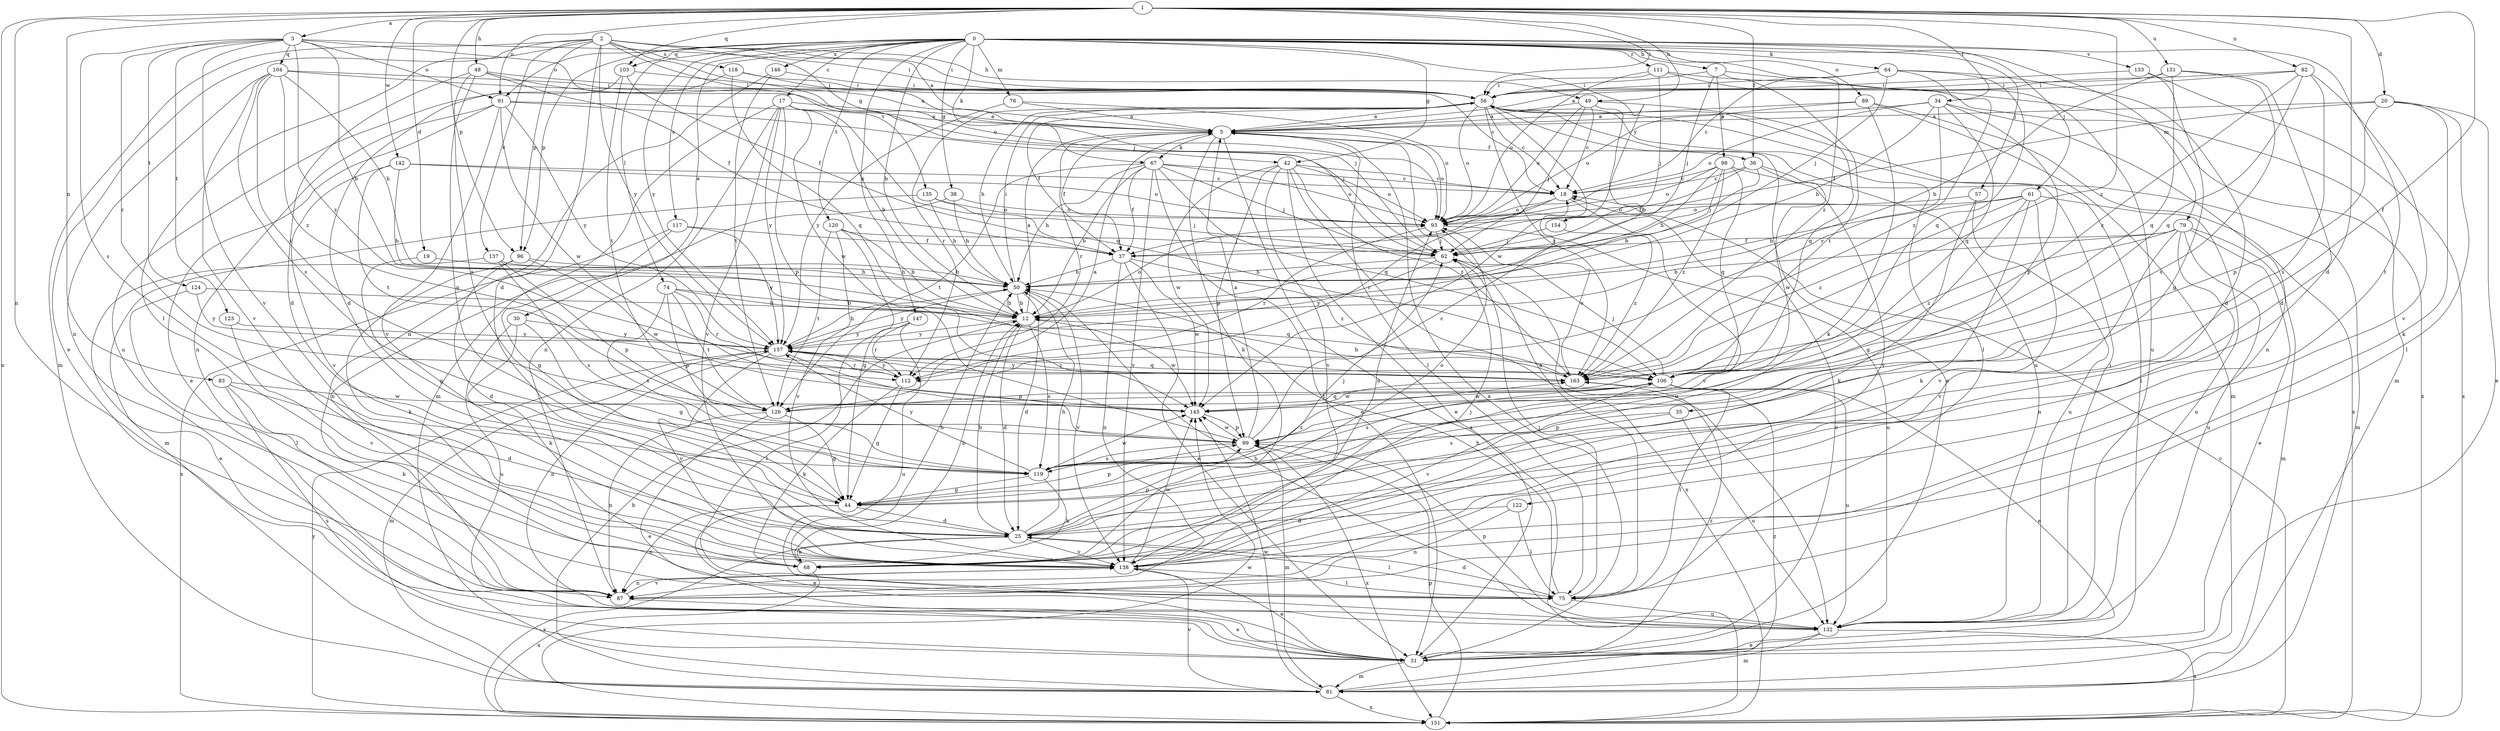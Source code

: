 strict digraph  {
0;
1;
2;
3;
5;
7;
12;
17;
18;
19;
20;
25;
30;
31;
34;
35;
36;
37;
38;
42;
44;
48;
49;
50;
56;
57;
61;
62;
64;
67;
68;
74;
75;
76;
79;
81;
82;
83;
87;
89;
91;
93;
96;
98;
99;
103;
104;
106;
111;
112;
117;
118;
119;
120;
122;
123;
124;
126;
131;
132;
133;
135;
137;
138;
142;
145;
146;
147;
151;
154;
157;
163;
0 -> 7  [label=b];
0 -> 12  [label=b];
0 -> 17  [label=c];
0 -> 30  [label=e];
0 -> 38  [label=g];
0 -> 42  [label=g];
0 -> 57  [label=j];
0 -> 61  [label=j];
0 -> 64  [label=k];
0 -> 67  [label=k];
0 -> 74  [label=l];
0 -> 76  [label=m];
0 -> 79  [label=m];
0 -> 89  [label=o];
0 -> 91  [label=o];
0 -> 96  [label=p];
0 -> 103  [label=q];
0 -> 111  [label=r];
0 -> 117  [label=s];
0 -> 120  [label=t];
0 -> 122  [label=t];
0 -> 133  [label=v];
0 -> 146  [label=x];
0 -> 147  [label=x];
0 -> 154  [label=y];
0 -> 157  [label=y];
0 -> 163  [label=z];
1 -> 3  [label=a];
1 -> 19  [label=d];
1 -> 20  [label=d];
1 -> 25  [label=d];
1 -> 34  [label=f];
1 -> 35  [label=f];
1 -> 36  [label=f];
1 -> 48  [label=h];
1 -> 49  [label=h];
1 -> 56  [label=i];
1 -> 82  [label=n];
1 -> 83  [label=n];
1 -> 87  [label=n];
1 -> 91  [label=o];
1 -> 96  [label=p];
1 -> 103  [label=q];
1 -> 131  [label=u];
1 -> 142  [label=w];
1 -> 151  [label=x];
1 -> 163  [label=z];
2 -> 5  [label=a];
2 -> 25  [label=d];
2 -> 31  [label=e];
2 -> 42  [label=g];
2 -> 49  [label=h];
2 -> 56  [label=i];
2 -> 62  [label=j];
2 -> 75  [label=l];
2 -> 81  [label=m];
2 -> 96  [label=p];
2 -> 118  [label=s];
2 -> 135  [label=v];
2 -> 137  [label=v];
2 -> 157  [label=y];
3 -> 12  [label=b];
3 -> 56  [label=i];
3 -> 91  [label=o];
3 -> 93  [label=o];
3 -> 104  [label=q];
3 -> 112  [label=r];
3 -> 119  [label=s];
3 -> 123  [label=t];
3 -> 124  [label=t];
3 -> 138  [label=v];
3 -> 163  [label=z];
5 -> 36  [label=f];
5 -> 37  [label=f];
5 -> 67  [label=k];
5 -> 68  [label=k];
5 -> 75  [label=l];
5 -> 93  [label=o];
5 -> 112  [label=r];
5 -> 151  [label=x];
7 -> 56  [label=i];
7 -> 62  [label=j];
7 -> 98  [label=p];
7 -> 126  [label=t];
7 -> 132  [label=u];
12 -> 5  [label=a];
12 -> 25  [label=d];
12 -> 50  [label=h];
12 -> 93  [label=o];
12 -> 119  [label=s];
12 -> 145  [label=w];
12 -> 157  [label=y];
17 -> 5  [label=a];
17 -> 12  [label=b];
17 -> 81  [label=m];
17 -> 87  [label=n];
17 -> 99  [label=p];
17 -> 106  [label=q];
17 -> 138  [label=v];
17 -> 145  [label=w];
17 -> 157  [label=y];
18 -> 93  [label=o];
18 -> 112  [label=r];
18 -> 138  [label=v];
19 -> 44  [label=g];
19 -> 50  [label=h];
20 -> 5  [label=a];
20 -> 31  [label=e];
20 -> 37  [label=f];
20 -> 68  [label=k];
20 -> 75  [label=l];
20 -> 99  [label=p];
25 -> 12  [label=b];
25 -> 50  [label=h];
25 -> 68  [label=k];
25 -> 75  [label=l];
25 -> 93  [label=o];
25 -> 99  [label=p];
25 -> 138  [label=v];
25 -> 151  [label=x];
30 -> 44  [label=g];
30 -> 68  [label=k];
30 -> 132  [label=u];
30 -> 157  [label=y];
31 -> 5  [label=a];
31 -> 18  [label=c];
31 -> 56  [label=i];
31 -> 81  [label=m];
31 -> 163  [label=z];
34 -> 5  [label=a];
34 -> 50  [label=h];
34 -> 87  [label=n];
34 -> 93  [label=o];
34 -> 99  [label=p];
34 -> 106  [label=q];
34 -> 112  [label=r];
35 -> 99  [label=p];
35 -> 119  [label=s];
35 -> 132  [label=u];
36 -> 18  [label=c];
36 -> 37  [label=f];
36 -> 62  [label=j];
36 -> 81  [label=m];
36 -> 145  [label=w];
37 -> 31  [label=e];
37 -> 50  [label=h];
37 -> 87  [label=n];
37 -> 145  [label=w];
37 -> 163  [label=z];
38 -> 50  [label=h];
38 -> 87  [label=n];
38 -> 93  [label=o];
42 -> 18  [label=c];
42 -> 31  [label=e];
42 -> 93  [label=o];
42 -> 99  [label=p];
42 -> 132  [label=u];
42 -> 138  [label=v];
42 -> 145  [label=w];
42 -> 163  [label=z];
44 -> 25  [label=d];
44 -> 31  [label=e];
44 -> 62  [label=j];
44 -> 87  [label=n];
44 -> 93  [label=o];
44 -> 99  [label=p];
48 -> 5  [label=a];
48 -> 25  [label=d];
48 -> 37  [label=f];
48 -> 44  [label=g];
48 -> 56  [label=i];
48 -> 119  [label=s];
49 -> 5  [label=a];
49 -> 12  [label=b];
49 -> 18  [label=c];
49 -> 62  [label=j];
49 -> 93  [label=o];
49 -> 106  [label=q];
50 -> 12  [label=b];
50 -> 25  [label=d];
50 -> 56  [label=i];
50 -> 138  [label=v];
50 -> 157  [label=y];
56 -> 5  [label=a];
56 -> 18  [label=c];
56 -> 31  [label=e];
56 -> 37  [label=f];
56 -> 50  [label=h];
56 -> 75  [label=l];
56 -> 93  [label=o];
56 -> 112  [label=r];
56 -> 132  [label=u];
56 -> 145  [label=w];
56 -> 163  [label=z];
57 -> 68  [label=k];
57 -> 93  [label=o];
57 -> 132  [label=u];
61 -> 44  [label=g];
61 -> 50  [label=h];
61 -> 68  [label=k];
61 -> 93  [label=o];
61 -> 132  [label=u];
61 -> 138  [label=v];
61 -> 163  [label=z];
62 -> 50  [label=h];
62 -> 151  [label=x];
62 -> 157  [label=y];
64 -> 18  [label=c];
64 -> 25  [label=d];
64 -> 56  [label=i];
64 -> 62  [label=j];
64 -> 106  [label=q];
64 -> 163  [label=z];
67 -> 12  [label=b];
67 -> 18  [label=c];
67 -> 31  [label=e];
67 -> 37  [label=f];
67 -> 50  [label=h];
67 -> 62  [label=j];
67 -> 93  [label=o];
67 -> 106  [label=q];
67 -> 126  [label=t];
67 -> 138  [label=v];
68 -> 12  [label=b];
68 -> 50  [label=h];
68 -> 62  [label=j];
68 -> 151  [label=x];
74 -> 12  [label=b];
74 -> 99  [label=p];
74 -> 106  [label=q];
74 -> 112  [label=r];
74 -> 119  [label=s];
74 -> 126  [label=t];
75 -> 5  [label=a];
75 -> 25  [label=d];
75 -> 50  [label=h];
75 -> 62  [label=j];
75 -> 132  [label=u];
76 -> 5  [label=a];
76 -> 93  [label=o];
76 -> 157  [label=y];
79 -> 12  [label=b];
79 -> 31  [label=e];
79 -> 37  [label=f];
79 -> 81  [label=m];
79 -> 87  [label=n];
79 -> 132  [label=u];
79 -> 138  [label=v];
79 -> 163  [label=z];
81 -> 12  [label=b];
81 -> 138  [label=v];
81 -> 145  [label=w];
81 -> 151  [label=x];
81 -> 163  [label=z];
82 -> 5  [label=a];
82 -> 56  [label=i];
82 -> 106  [label=q];
82 -> 119  [label=s];
82 -> 138  [label=v];
82 -> 163  [label=z];
83 -> 25  [label=d];
83 -> 31  [label=s];
83 -> 68  [label=k];
83 -> 145  [label=w];
87 -> 31  [label=e];
87 -> 138  [label=v];
89 -> 5  [label=a];
89 -> 68  [label=k];
89 -> 81  [label=m];
89 -> 93  [label=o];
89 -> 151  [label=x];
91 -> 5  [label=a];
91 -> 31  [label=e];
91 -> 62  [label=j];
91 -> 87  [label=n];
91 -> 138  [label=v];
91 -> 145  [label=w];
91 -> 157  [label=y];
93 -> 62  [label=j];
93 -> 112  [label=r];
93 -> 132  [label=u];
96 -> 25  [label=d];
96 -> 50  [label=h];
96 -> 68  [label=k];
96 -> 145  [label=w];
98 -> 12  [label=b];
98 -> 18  [label=c];
98 -> 50  [label=h];
98 -> 93  [label=o];
98 -> 106  [label=q];
98 -> 138  [label=v];
98 -> 163  [label=z];
99 -> 5  [label=a];
99 -> 18  [label=c];
99 -> 81  [label=m];
99 -> 119  [label=s];
99 -> 145  [label=w];
99 -> 151  [label=x];
103 -> 25  [label=d];
103 -> 37  [label=f];
103 -> 56  [label=i];
103 -> 126  [label=t];
104 -> 18  [label=c];
104 -> 50  [label=h];
104 -> 56  [label=i];
104 -> 87  [label=n];
104 -> 119  [label=s];
104 -> 126  [label=t];
104 -> 138  [label=v];
104 -> 163  [label=z];
106 -> 31  [label=e];
106 -> 62  [label=j];
106 -> 75  [label=l];
106 -> 119  [label=s];
106 -> 126  [label=t];
106 -> 132  [label=u];
106 -> 138  [label=v];
106 -> 145  [label=w];
111 -> 56  [label=i];
111 -> 62  [label=j];
111 -> 81  [label=m];
111 -> 93  [label=o];
111 -> 151  [label=x];
112 -> 44  [label=g];
112 -> 68  [label=k];
112 -> 157  [label=y];
117 -> 37  [label=f];
117 -> 44  [label=g];
117 -> 151  [label=x];
117 -> 157  [label=y];
118 -> 56  [label=i];
118 -> 62  [label=j];
118 -> 106  [label=q];
118 -> 132  [label=u];
119 -> 44  [label=g];
119 -> 68  [label=k];
119 -> 145  [label=w];
119 -> 157  [label=y];
119 -> 163  [label=z];
120 -> 12  [label=b];
120 -> 44  [label=g];
120 -> 62  [label=j];
120 -> 126  [label=t];
120 -> 138  [label=v];
122 -> 25  [label=d];
122 -> 75  [label=l];
122 -> 87  [label=n];
123 -> 138  [label=v];
123 -> 157  [label=y];
124 -> 12  [label=b];
124 -> 75  [label=l];
124 -> 157  [label=y];
126 -> 5  [label=a];
126 -> 31  [label=e];
126 -> 44  [label=g];
126 -> 87  [label=n];
126 -> 106  [label=q];
131 -> 12  [label=b];
131 -> 25  [label=d];
131 -> 56  [label=i];
131 -> 106  [label=q];
131 -> 119  [label=s];
132 -> 31  [label=e];
132 -> 50  [label=h];
132 -> 56  [label=i];
132 -> 81  [label=m];
132 -> 99  [label=p];
132 -> 151  [label=x];
133 -> 44  [label=g];
133 -> 56  [label=i];
133 -> 151  [label=x];
135 -> 50  [label=h];
135 -> 62  [label=j];
135 -> 81  [label=m];
135 -> 93  [label=o];
137 -> 31  [label=e];
137 -> 50  [label=h];
137 -> 99  [label=p];
137 -> 119  [label=s];
138 -> 31  [label=e];
138 -> 75  [label=l];
138 -> 87  [label=n];
138 -> 145  [label=w];
142 -> 12  [label=b];
142 -> 18  [label=c];
142 -> 93  [label=o];
142 -> 126  [label=t];
142 -> 138  [label=v];
145 -> 99  [label=p];
146 -> 56  [label=i];
146 -> 87  [label=n];
146 -> 126  [label=t];
147 -> 75  [label=l];
147 -> 112  [label=r];
147 -> 132  [label=u];
147 -> 157  [label=y];
151 -> 18  [label=c];
151 -> 99  [label=p];
151 -> 145  [label=w];
151 -> 157  [label=y];
154 -> 62  [label=j];
154 -> 163  [label=z];
157 -> 50  [label=h];
157 -> 81  [label=m];
157 -> 87  [label=n];
157 -> 99  [label=p];
157 -> 106  [label=q];
157 -> 112  [label=r];
157 -> 138  [label=v];
157 -> 163  [label=z];
163 -> 12  [label=b];
163 -> 93  [label=o];
163 -> 145  [label=w];
163 -> 157  [label=y];
}
